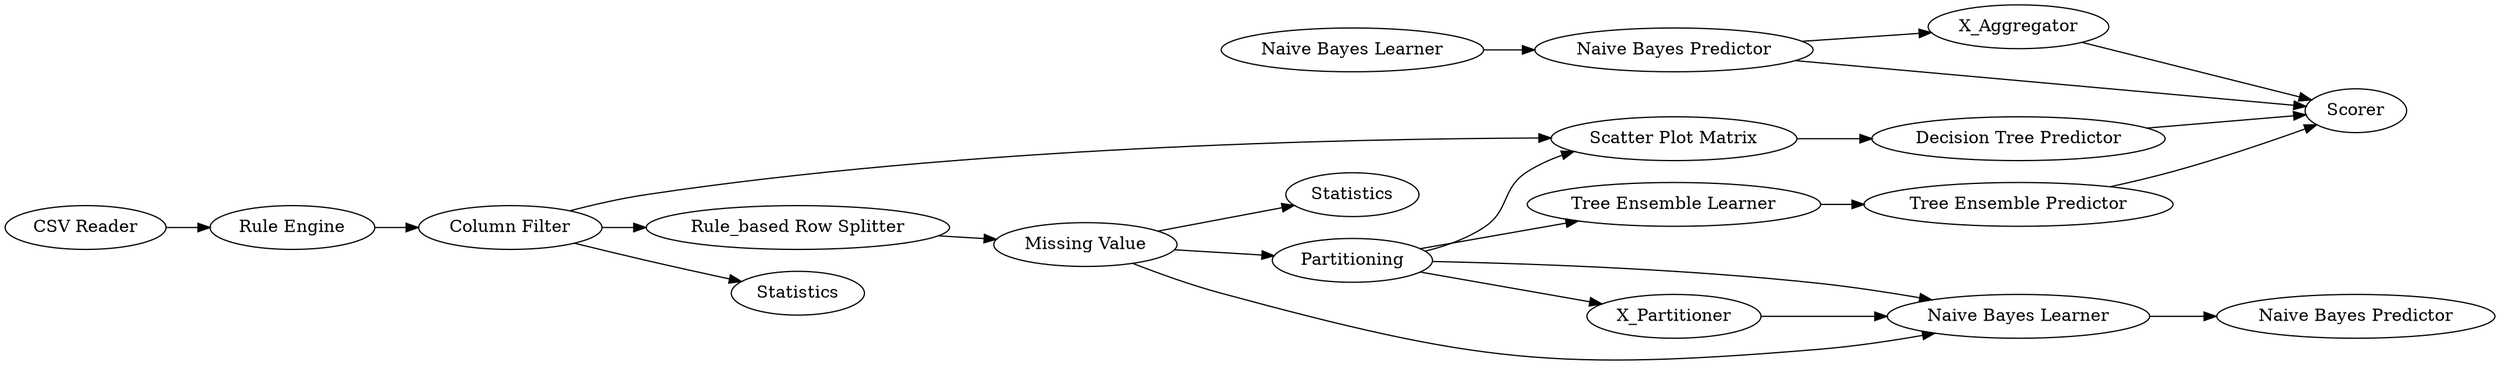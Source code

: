 digraph {
	6 -> 3
	10 -> 55
	25 -> 22
	1 -> 6
	57 -> 22
	19 -> 21
	55 -> 35
	3 -> 7
	10 -> 19
	7 -> 10
	39 -> 57
	25 -> 42
	36 -> 22
	3 -> 39
	55 -> 39
	3 -> 5
	35 -> 36
	24 -> 25
	42 -> 22
	55 -> 19
	10 -> 38
	40 -> 19
	55 -> 40
	57 [label="Decision Tree Predictor"]
	55 [label=Partitioning]
	7 [label="Rule_based Row Splitter"]
	21 [label="Naive Bayes Predictor"]
	3 [label="Column Filter"]
	19 [label="Naive Bayes Learner"]
	24 [label="Naive Bayes Learner"]
	6 [label="Rule Engine"]
	25 [label="Naive Bayes Predictor"]
	10 [label="Missing Value"]
	1 [label="CSV Reader"]
	42 [label=X_Aggregator]
	22 [label=Scorer]
	38 [label=Statistics]
	5 [label=Statistics]
	35 [label="Tree Ensemble Learner"]
	36 [label="Tree Ensemble Predictor"]
	40 [label=X_Partitioner]
	39 [label="Scatter Plot Matrix"]
	rankdir=LR
}
